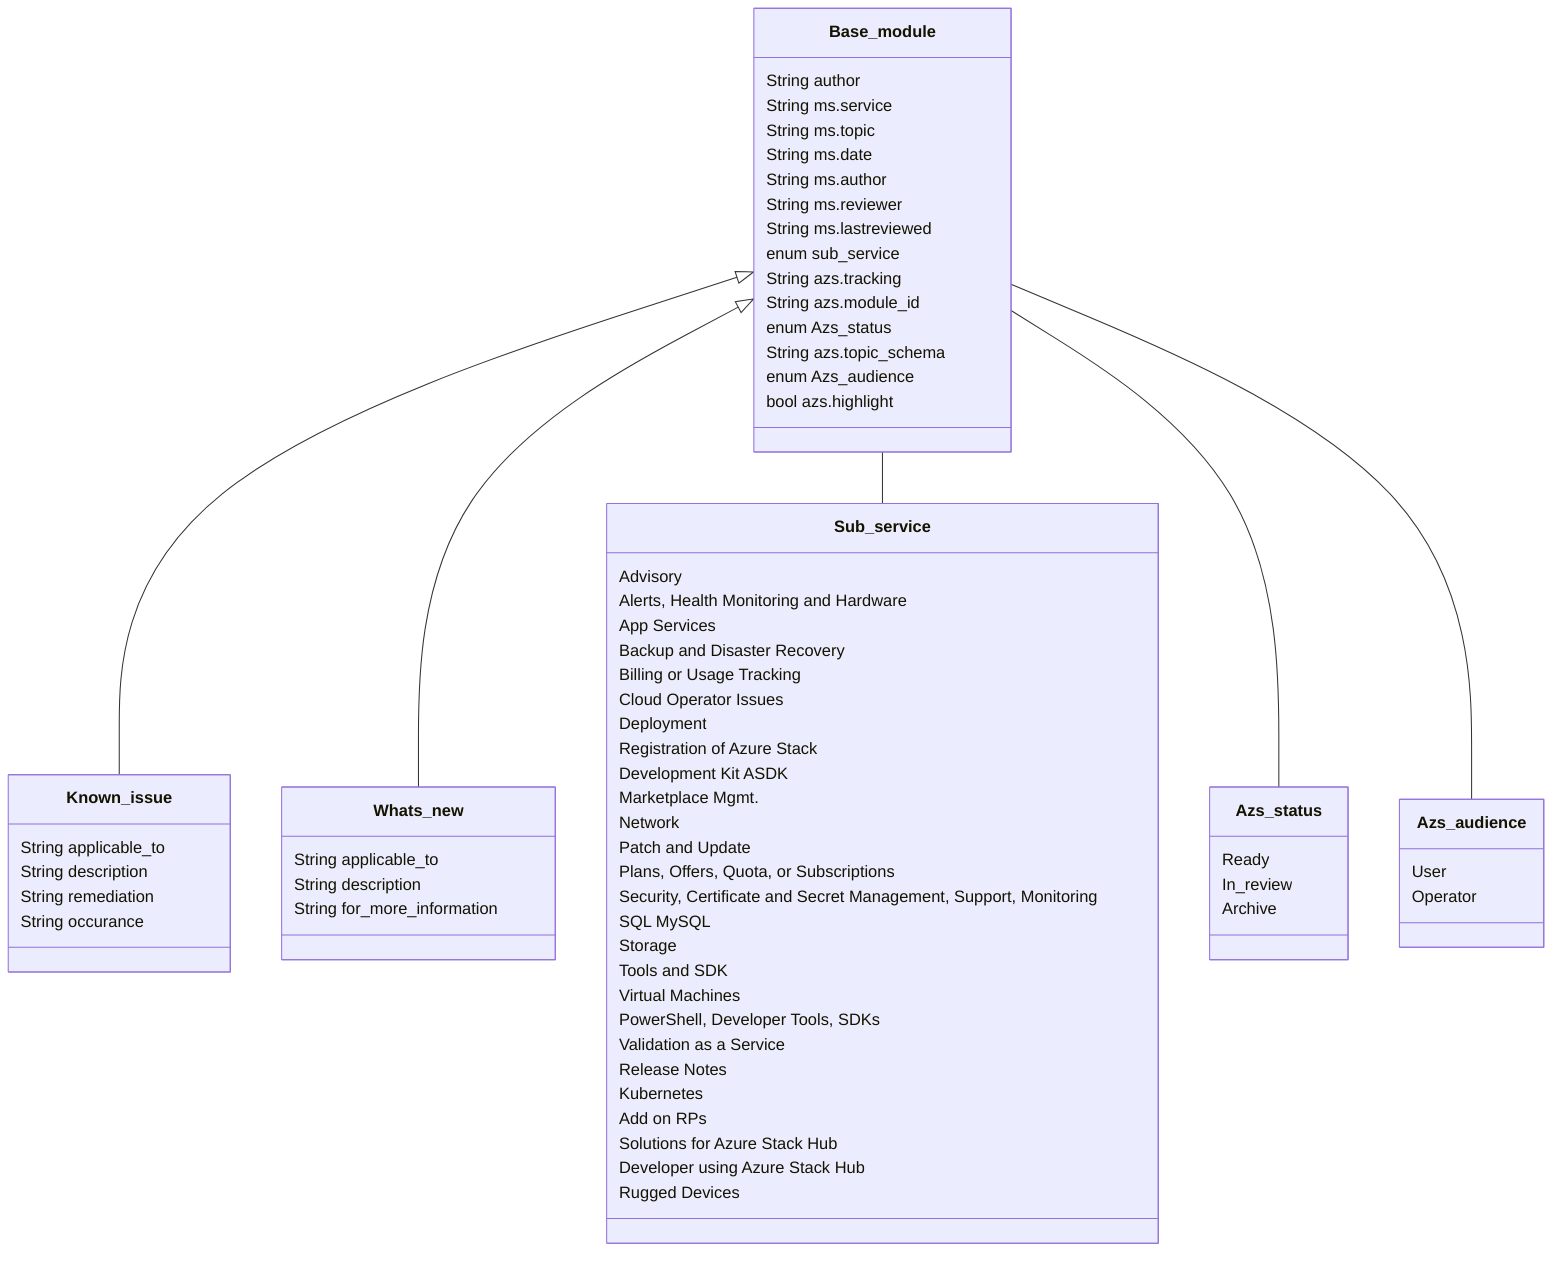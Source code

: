 %% Azure Stack Hub Content Model V0.1 9.13.2020

classDiagram
    Base_module <|-- Known_issue
    Base_module <|-- Whats_new
    Base_module -- Sub_service
    Base_module -- Azs_status
    Base_module -- Azs_audience
    Base_module : String author
    Base_module : String ms.service
    Base_module : String ms.topic
    Base_module : String ms.date
    Base_module : String ms.author
    Base_module : String ms.reviewer
    Base_module : String ms.lastreviewed
    Base_module : enum sub_service
    Base_module : String azs.tracking
    Base_module : String azs.module_id
    Base_module : enum Azs_status
    Base_module : String azs.topic_schema
    Base_module : enum  Azs_audience
    Base_module : bool azs.highlight
    class Known_issue{
        String applicable_to
        String description
        String remediation
        String occurance
    }
    class Whats_new{
        String applicable_to
        String description
        String for_more_information
    }
    class Sub_service{
        %% enumeration
        Advisory
        Alerts, Health Monitoring and Hardware
        App Services
        Backup and Disaster Recovery
        Billing or Usage Tracking
        Cloud Operator Issues
        Deployment
        Registration of Azure Stack
        Development Kit ASDK
        Marketplace Mgmt.
        Network
        Patch and Update
        Plans, Offers, Quota, or Subscriptions
        Security, Certificate and Secret Management, Support, Monitoring
        SQL MySQL
        Storage
        Tools and SDK
        Virtual Machines
        PowerShell, Developer Tools, SDKs
        Validation as a Service
        Release Notes
        Kubernetes
        Add on RPs
        Solutions for Azure Stack Hub
        Developer using Azure Stack Hub
        Rugged Devices
    }
    class Azs_status{
        %% enumeration
        Ready
        In_review
        Archive
    }
    class Azs_audience{
        %% enumeration
        User
        Operator
    }